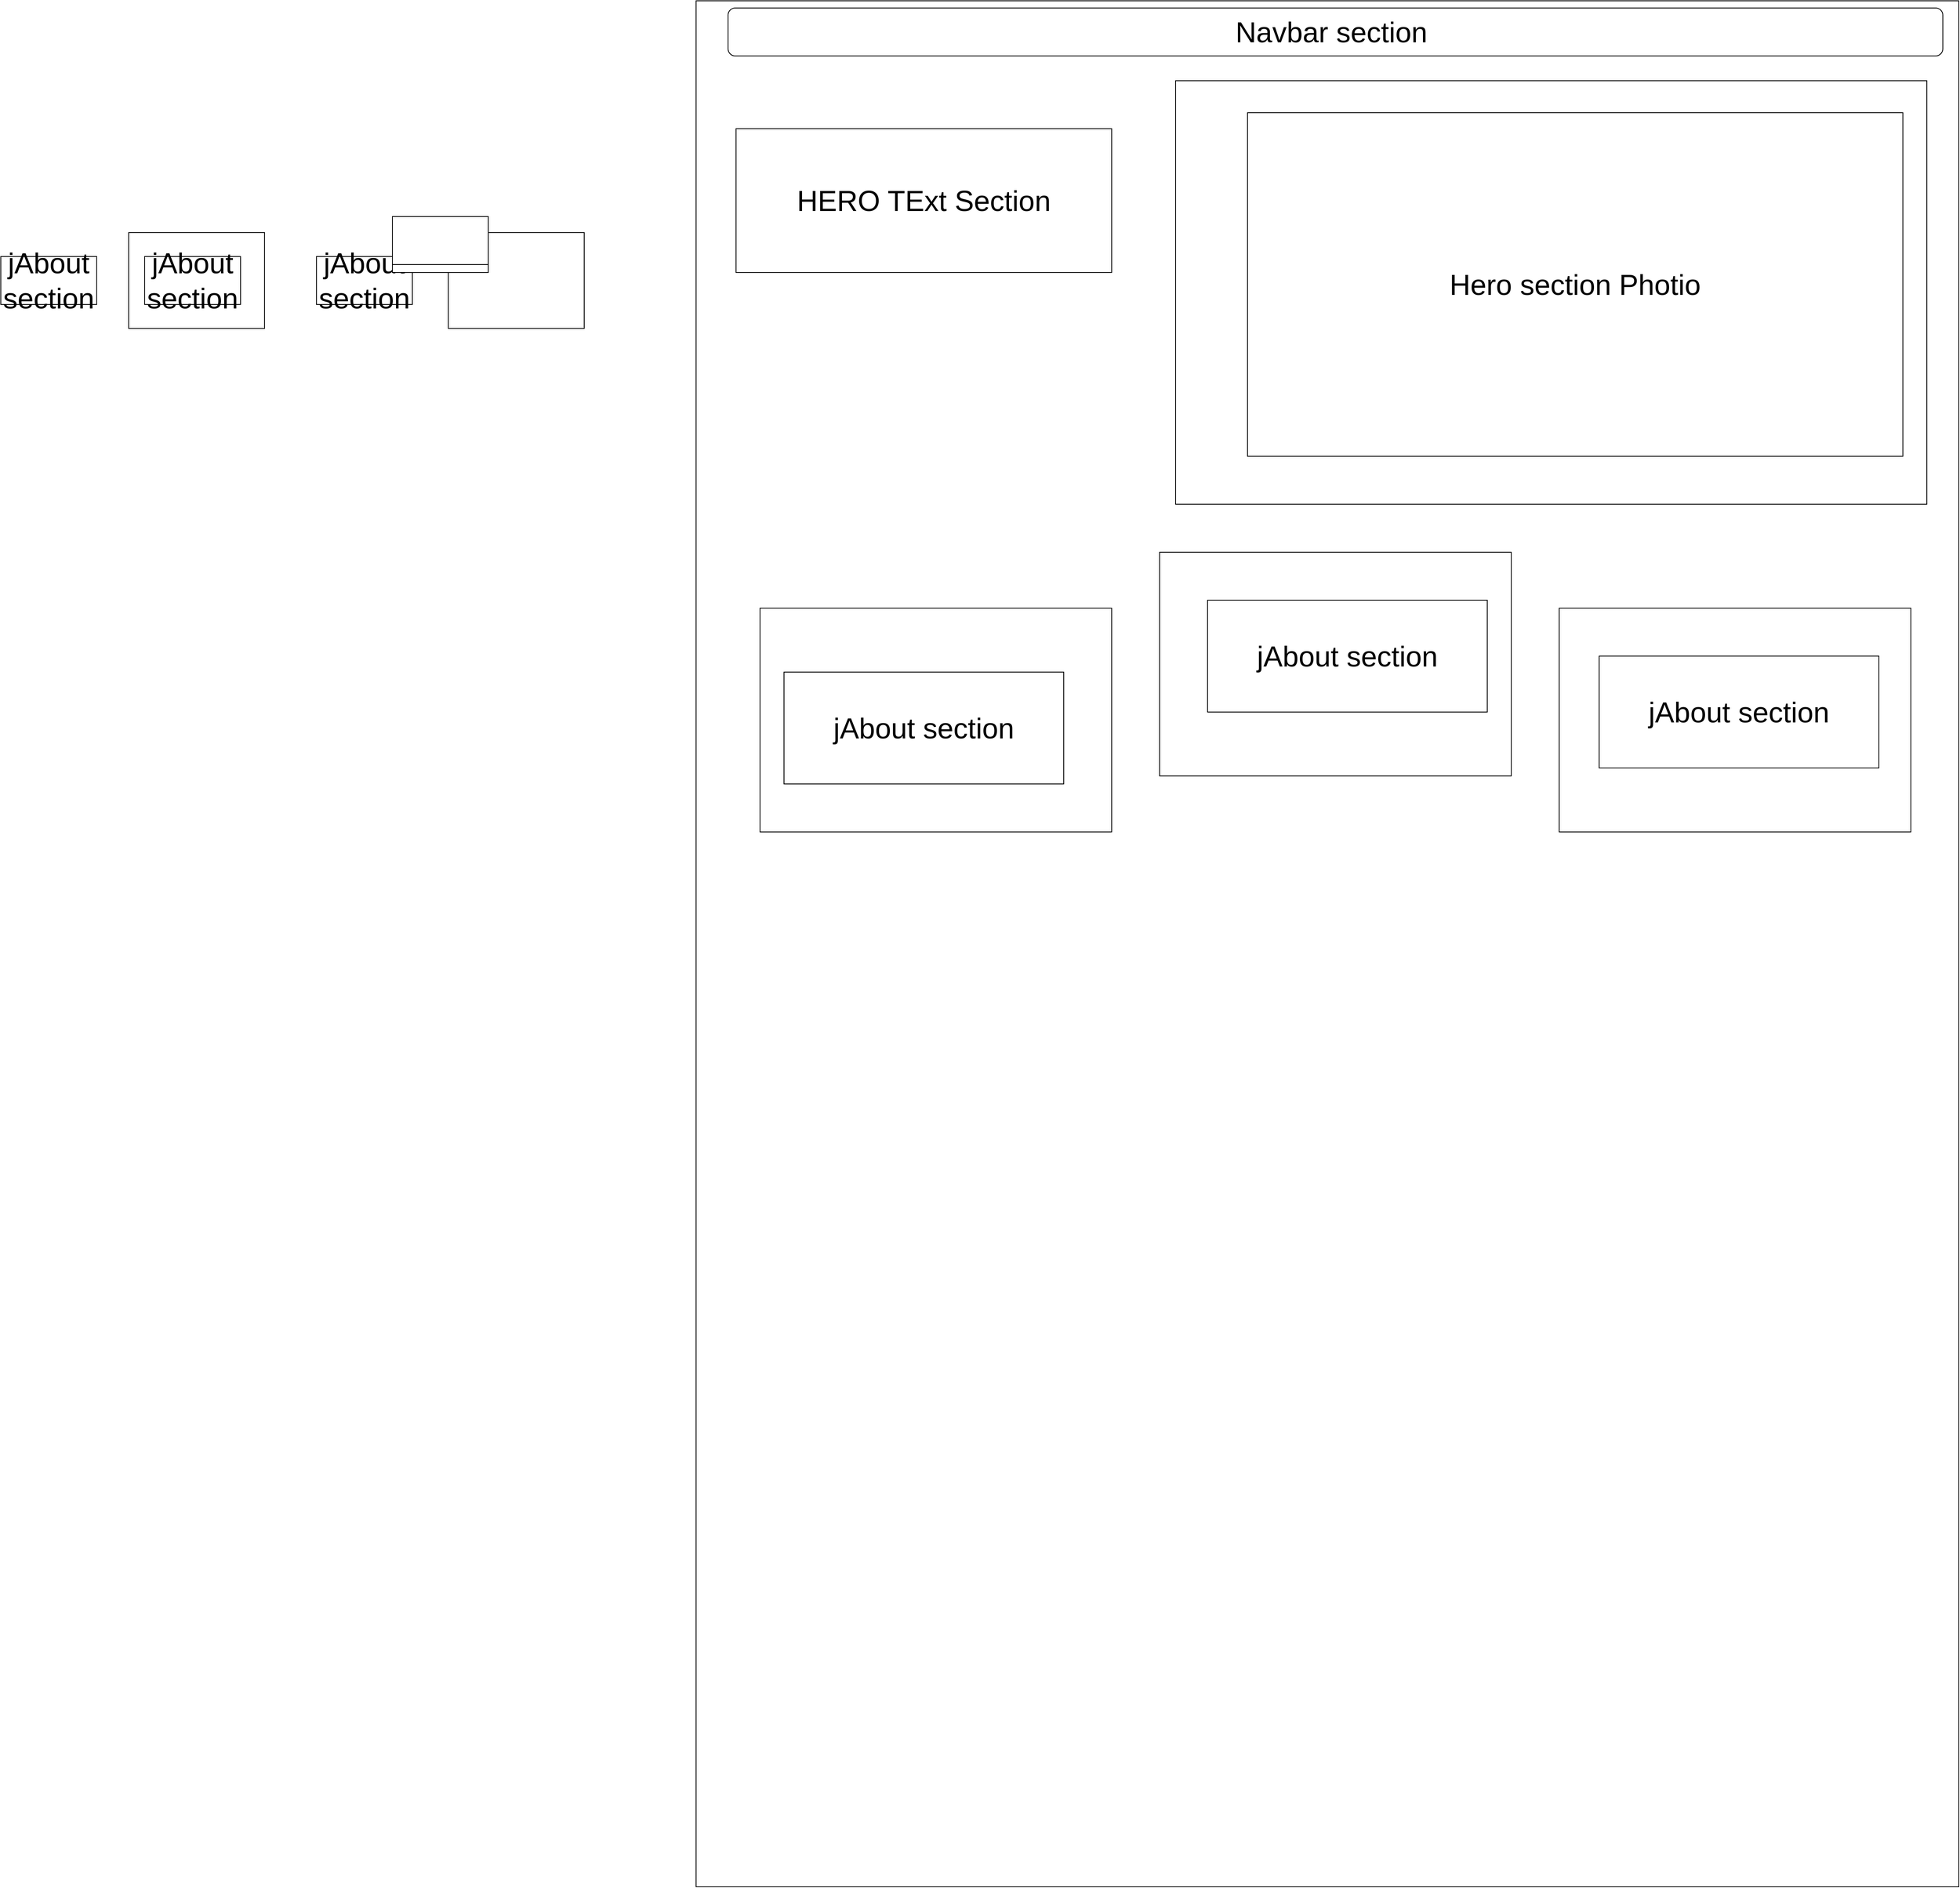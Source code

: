<mxfile version="26.2.12">
  <diagram name="Page-1" id="mFPRUb-E3kdzuNBQ0tLe">
    <mxGraphModel dx="1748" dy="862" grid="1" gridSize="10" guides="1" tooltips="1" connect="1" arrows="1" fold="1" page="1" pageScale="1" pageWidth="850" pageHeight="1100" math="0" shadow="0">
      <root>
        <mxCell id="0" />
        <mxCell id="1" parent="0" />
        <mxCell id="i5NynDNgTEO4RFzWnfYP-20" value="" style="rounded=0;whiteSpace=wrap;html=1;" vertex="1" parent="1">
          <mxGeometry x="1550" y="190" width="980" height="400" as="geometry" />
        </mxCell>
        <mxCell id="i5NynDNgTEO4RFzWnfYP-5" value="" style="rounded=0;whiteSpace=wrap;html=1;" vertex="1" parent="1">
          <mxGeometry x="1030" y="760" width="170" height="120" as="geometry" />
        </mxCell>
        <mxCell id="i5NynDNgTEO4RFzWnfYP-6" value="" style="rounded=0;whiteSpace=wrap;html=1;" vertex="1" parent="1">
          <mxGeometry x="260" y="430" width="170" height="120" as="geometry" />
        </mxCell>
        <mxCell id="i5NynDNgTEO4RFzWnfYP-8" value="" style="rounded=0;whiteSpace=wrap;html=1;" vertex="1" parent="1">
          <mxGeometry x="660" y="430" width="170" height="120" as="geometry" />
        </mxCell>
        <mxCell id="i5NynDNgTEO4RFzWnfYP-9" value="&lt;font style=&quot;font-size: 36px;&quot;&gt;jAbout section&lt;/font&gt;" style="rounded=0;whiteSpace=wrap;html=1;strokeColor=default;" vertex="1" parent="1">
          <mxGeometry x="100" y="460" width="120" height="60" as="geometry" />
        </mxCell>
        <mxCell id="i5NynDNgTEO4RFzWnfYP-10" value="&lt;font style=&quot;font-size: 36px;&quot;&gt;jAbout section&lt;/font&gt;" style="rounded=0;whiteSpace=wrap;html=1;strokeColor=default;" vertex="1" parent="1">
          <mxGeometry x="280" y="460" width="120" height="60" as="geometry" />
        </mxCell>
        <mxCell id="i5NynDNgTEO4RFzWnfYP-11" value="&lt;font style=&quot;font-size: 36px;&quot;&gt;jAbout section&lt;/font&gt;" style="rounded=0;whiteSpace=wrap;html=1;strokeColor=default;" vertex="1" parent="1">
          <mxGeometry x="495" y="460" width="120" height="60" as="geometry" />
        </mxCell>
        <mxCell id="i5NynDNgTEO4RFzWnfYP-16" value="" style="rounded=1;whiteSpace=wrap;html=1;" vertex="1" parent="1">
          <mxGeometry x="590" y="420" width="120" height="60" as="geometry" />
        </mxCell>
        <mxCell id="i5NynDNgTEO4RFzWnfYP-17" value="" style="rounded=0;whiteSpace=wrap;html=1;" vertex="1" parent="1">
          <mxGeometry x="590" y="420" width="120" height="60" as="geometry" />
        </mxCell>
        <mxCell id="i5NynDNgTEO4RFzWnfYP-18" value="" style="rounded=0;whiteSpace=wrap;html=1;" vertex="1" parent="1">
          <mxGeometry x="590" y="410" width="120" height="60" as="geometry" />
        </mxCell>
        <mxCell id="i5NynDNgTEO4RFzWnfYP-19" value="" style="rounded=0;whiteSpace=wrap;html=1;" vertex="1" parent="1">
          <mxGeometry x="970" y="140" width="1580" height="2360" as="geometry" />
        </mxCell>
        <mxCell id="i5NynDNgTEO4RFzWnfYP-2" value="&lt;font style=&quot;font-size: 36px;&quot;&gt;Navbar section&amp;nbsp;&lt;/font&gt;" style="rounded=1;whiteSpace=wrap;html=1;strokeColor=default;" vertex="1" parent="1">
          <mxGeometry x="1010" y="149" width="1520" height="60" as="geometry" />
        </mxCell>
        <mxCell id="i5NynDNgTEO4RFzWnfYP-14" value="&lt;font style=&quot;font-size: 36px;&quot;&gt;HERO TExt Section&lt;/font&gt;" style="rounded=0;whiteSpace=wrap;html=1;strokeColor=default;" vertex="1" parent="1">
          <mxGeometry x="1020" y="300" width="470" height="180" as="geometry" />
        </mxCell>
        <mxCell id="i5NynDNgTEO4RFzWnfYP-21" value="" style="rounded=0;whiteSpace=wrap;html=1;" vertex="1" parent="1">
          <mxGeometry x="1570" y="240" width="940" height="530" as="geometry" />
        </mxCell>
        <mxCell id="i5NynDNgTEO4RFzWnfYP-15" value="&lt;font style=&quot;font-size: 36px;&quot;&gt;Hero section Photio&lt;/font&gt;" style="rounded=0;whiteSpace=wrap;html=1;strokeColor=default;" vertex="1" parent="1">
          <mxGeometry x="1660" y="280" width="820" height="430" as="geometry" />
        </mxCell>
        <mxCell id="i5NynDNgTEO4RFzWnfYP-7" value="" style="rounded=0;whiteSpace=wrap;html=1;" vertex="1" parent="1">
          <mxGeometry x="1050" y="900" width="440" height="280" as="geometry" />
        </mxCell>
        <mxCell id="i5NynDNgTEO4RFzWnfYP-22" value="" style="rounded=0;whiteSpace=wrap;html=1;" vertex="1" parent="1">
          <mxGeometry x="1550" y="830" width="440" height="280" as="geometry" />
        </mxCell>
        <mxCell id="i5NynDNgTEO4RFzWnfYP-23" value="" style="rounded=0;whiteSpace=wrap;html=1;" vertex="1" parent="1">
          <mxGeometry x="2050" y="900" width="440" height="280" as="geometry" />
        </mxCell>
        <mxCell id="i5NynDNgTEO4RFzWnfYP-12" value="&lt;font style=&quot;font-size: 36px;&quot;&gt;jAbout section&lt;/font&gt;" style="rounded=0;whiteSpace=wrap;html=1;strokeColor=default;" vertex="1" parent="1">
          <mxGeometry x="1080" y="980" width="350" height="140" as="geometry" />
        </mxCell>
        <mxCell id="i5NynDNgTEO4RFzWnfYP-24" value="&lt;font style=&quot;font-size: 36px;&quot;&gt;jAbout section&lt;/font&gt;" style="rounded=0;whiteSpace=wrap;html=1;strokeColor=default;" vertex="1" parent="1">
          <mxGeometry x="1610" y="890" width="350" height="140" as="geometry" />
        </mxCell>
        <mxCell id="i5NynDNgTEO4RFzWnfYP-25" value="&lt;font style=&quot;font-size: 36px;&quot;&gt;jAbout section&lt;/font&gt;" style="rounded=0;whiteSpace=wrap;html=1;strokeColor=default;" vertex="1" parent="1">
          <mxGeometry x="2100" y="960" width="350" height="140" as="geometry" />
        </mxCell>
      </root>
    </mxGraphModel>
  </diagram>
</mxfile>
